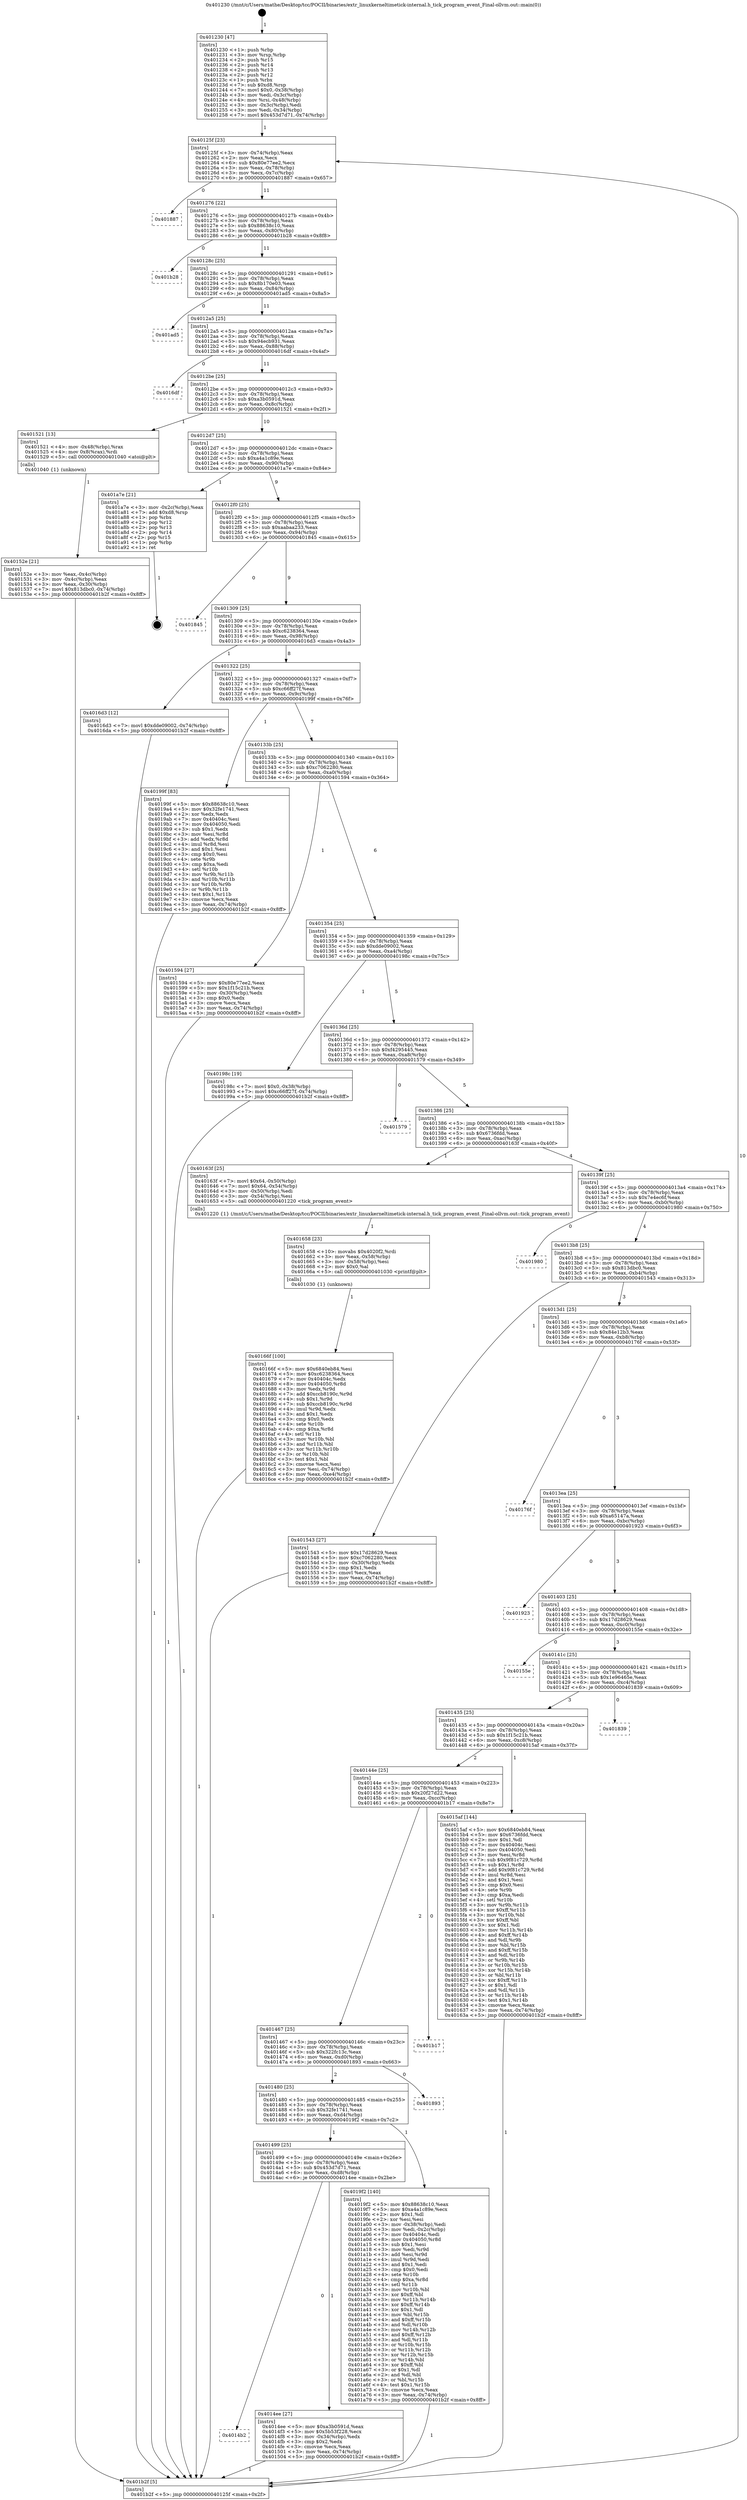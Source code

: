digraph "0x401230" {
  label = "0x401230 (/mnt/c/Users/mathe/Desktop/tcc/POCII/binaries/extr_linuxkerneltimetick-internal.h_tick_program_event_Final-ollvm.out::main(0))"
  labelloc = "t"
  node[shape=record]

  Entry [label="",width=0.3,height=0.3,shape=circle,fillcolor=black,style=filled]
  "0x40125f" [label="{
     0x40125f [23]\l
     | [instrs]\l
     &nbsp;&nbsp;0x40125f \<+3\>: mov -0x74(%rbp),%eax\l
     &nbsp;&nbsp;0x401262 \<+2\>: mov %eax,%ecx\l
     &nbsp;&nbsp;0x401264 \<+6\>: sub $0x80e77ee2,%ecx\l
     &nbsp;&nbsp;0x40126a \<+3\>: mov %eax,-0x78(%rbp)\l
     &nbsp;&nbsp;0x40126d \<+3\>: mov %ecx,-0x7c(%rbp)\l
     &nbsp;&nbsp;0x401270 \<+6\>: je 0000000000401887 \<main+0x657\>\l
  }"]
  "0x401887" [label="{
     0x401887\l
  }", style=dashed]
  "0x401276" [label="{
     0x401276 [22]\l
     | [instrs]\l
     &nbsp;&nbsp;0x401276 \<+5\>: jmp 000000000040127b \<main+0x4b\>\l
     &nbsp;&nbsp;0x40127b \<+3\>: mov -0x78(%rbp),%eax\l
     &nbsp;&nbsp;0x40127e \<+5\>: sub $0x88638c10,%eax\l
     &nbsp;&nbsp;0x401283 \<+3\>: mov %eax,-0x80(%rbp)\l
     &nbsp;&nbsp;0x401286 \<+6\>: je 0000000000401b28 \<main+0x8f8\>\l
  }"]
  Exit [label="",width=0.3,height=0.3,shape=circle,fillcolor=black,style=filled,peripheries=2]
  "0x401b28" [label="{
     0x401b28\l
  }", style=dashed]
  "0x40128c" [label="{
     0x40128c [25]\l
     | [instrs]\l
     &nbsp;&nbsp;0x40128c \<+5\>: jmp 0000000000401291 \<main+0x61\>\l
     &nbsp;&nbsp;0x401291 \<+3\>: mov -0x78(%rbp),%eax\l
     &nbsp;&nbsp;0x401294 \<+5\>: sub $0x8b170e03,%eax\l
     &nbsp;&nbsp;0x401299 \<+6\>: mov %eax,-0x84(%rbp)\l
     &nbsp;&nbsp;0x40129f \<+6\>: je 0000000000401ad5 \<main+0x8a5\>\l
  }"]
  "0x40166f" [label="{
     0x40166f [100]\l
     | [instrs]\l
     &nbsp;&nbsp;0x40166f \<+5\>: mov $0x6840eb84,%esi\l
     &nbsp;&nbsp;0x401674 \<+5\>: mov $0xc6238364,%ecx\l
     &nbsp;&nbsp;0x401679 \<+7\>: mov 0x40404c,%edx\l
     &nbsp;&nbsp;0x401680 \<+8\>: mov 0x404050,%r8d\l
     &nbsp;&nbsp;0x401688 \<+3\>: mov %edx,%r9d\l
     &nbsp;&nbsp;0x40168b \<+7\>: add $0xccb8190c,%r9d\l
     &nbsp;&nbsp;0x401692 \<+4\>: sub $0x1,%r9d\l
     &nbsp;&nbsp;0x401696 \<+7\>: sub $0xccb8190c,%r9d\l
     &nbsp;&nbsp;0x40169d \<+4\>: imul %r9d,%edx\l
     &nbsp;&nbsp;0x4016a1 \<+3\>: and $0x1,%edx\l
     &nbsp;&nbsp;0x4016a4 \<+3\>: cmp $0x0,%edx\l
     &nbsp;&nbsp;0x4016a7 \<+4\>: sete %r10b\l
     &nbsp;&nbsp;0x4016ab \<+4\>: cmp $0xa,%r8d\l
     &nbsp;&nbsp;0x4016af \<+4\>: setl %r11b\l
     &nbsp;&nbsp;0x4016b3 \<+3\>: mov %r10b,%bl\l
     &nbsp;&nbsp;0x4016b6 \<+3\>: and %r11b,%bl\l
     &nbsp;&nbsp;0x4016b9 \<+3\>: xor %r11b,%r10b\l
     &nbsp;&nbsp;0x4016bc \<+3\>: or %r10b,%bl\l
     &nbsp;&nbsp;0x4016bf \<+3\>: test $0x1,%bl\l
     &nbsp;&nbsp;0x4016c2 \<+3\>: cmovne %ecx,%esi\l
     &nbsp;&nbsp;0x4016c5 \<+3\>: mov %esi,-0x74(%rbp)\l
     &nbsp;&nbsp;0x4016c8 \<+6\>: mov %eax,-0xe4(%rbp)\l
     &nbsp;&nbsp;0x4016ce \<+5\>: jmp 0000000000401b2f \<main+0x8ff\>\l
  }"]
  "0x401ad5" [label="{
     0x401ad5\l
  }", style=dashed]
  "0x4012a5" [label="{
     0x4012a5 [25]\l
     | [instrs]\l
     &nbsp;&nbsp;0x4012a5 \<+5\>: jmp 00000000004012aa \<main+0x7a\>\l
     &nbsp;&nbsp;0x4012aa \<+3\>: mov -0x78(%rbp),%eax\l
     &nbsp;&nbsp;0x4012ad \<+5\>: sub $0x94ecb931,%eax\l
     &nbsp;&nbsp;0x4012b2 \<+6\>: mov %eax,-0x88(%rbp)\l
     &nbsp;&nbsp;0x4012b8 \<+6\>: je 00000000004016df \<main+0x4af\>\l
  }"]
  "0x401658" [label="{
     0x401658 [23]\l
     | [instrs]\l
     &nbsp;&nbsp;0x401658 \<+10\>: movabs $0x4020f2,%rdi\l
     &nbsp;&nbsp;0x401662 \<+3\>: mov %eax,-0x58(%rbp)\l
     &nbsp;&nbsp;0x401665 \<+3\>: mov -0x58(%rbp),%esi\l
     &nbsp;&nbsp;0x401668 \<+2\>: mov $0x0,%al\l
     &nbsp;&nbsp;0x40166a \<+5\>: call 0000000000401030 \<printf@plt\>\l
     | [calls]\l
     &nbsp;&nbsp;0x401030 \{1\} (unknown)\l
  }"]
  "0x4016df" [label="{
     0x4016df\l
  }", style=dashed]
  "0x4012be" [label="{
     0x4012be [25]\l
     | [instrs]\l
     &nbsp;&nbsp;0x4012be \<+5\>: jmp 00000000004012c3 \<main+0x93\>\l
     &nbsp;&nbsp;0x4012c3 \<+3\>: mov -0x78(%rbp),%eax\l
     &nbsp;&nbsp;0x4012c6 \<+5\>: sub $0xa3b0591d,%eax\l
     &nbsp;&nbsp;0x4012cb \<+6\>: mov %eax,-0x8c(%rbp)\l
     &nbsp;&nbsp;0x4012d1 \<+6\>: je 0000000000401521 \<main+0x2f1\>\l
  }"]
  "0x40152e" [label="{
     0x40152e [21]\l
     | [instrs]\l
     &nbsp;&nbsp;0x40152e \<+3\>: mov %eax,-0x4c(%rbp)\l
     &nbsp;&nbsp;0x401531 \<+3\>: mov -0x4c(%rbp),%eax\l
     &nbsp;&nbsp;0x401534 \<+3\>: mov %eax,-0x30(%rbp)\l
     &nbsp;&nbsp;0x401537 \<+7\>: movl $0x813dbc0,-0x74(%rbp)\l
     &nbsp;&nbsp;0x40153e \<+5\>: jmp 0000000000401b2f \<main+0x8ff\>\l
  }"]
  "0x401521" [label="{
     0x401521 [13]\l
     | [instrs]\l
     &nbsp;&nbsp;0x401521 \<+4\>: mov -0x48(%rbp),%rax\l
     &nbsp;&nbsp;0x401525 \<+4\>: mov 0x8(%rax),%rdi\l
     &nbsp;&nbsp;0x401529 \<+5\>: call 0000000000401040 \<atoi@plt\>\l
     | [calls]\l
     &nbsp;&nbsp;0x401040 \{1\} (unknown)\l
  }"]
  "0x4012d7" [label="{
     0x4012d7 [25]\l
     | [instrs]\l
     &nbsp;&nbsp;0x4012d7 \<+5\>: jmp 00000000004012dc \<main+0xac\>\l
     &nbsp;&nbsp;0x4012dc \<+3\>: mov -0x78(%rbp),%eax\l
     &nbsp;&nbsp;0x4012df \<+5\>: sub $0xa4a1c89e,%eax\l
     &nbsp;&nbsp;0x4012e4 \<+6\>: mov %eax,-0x90(%rbp)\l
     &nbsp;&nbsp;0x4012ea \<+6\>: je 0000000000401a7e \<main+0x84e\>\l
  }"]
  "0x401230" [label="{
     0x401230 [47]\l
     | [instrs]\l
     &nbsp;&nbsp;0x401230 \<+1\>: push %rbp\l
     &nbsp;&nbsp;0x401231 \<+3\>: mov %rsp,%rbp\l
     &nbsp;&nbsp;0x401234 \<+2\>: push %r15\l
     &nbsp;&nbsp;0x401236 \<+2\>: push %r14\l
     &nbsp;&nbsp;0x401238 \<+2\>: push %r13\l
     &nbsp;&nbsp;0x40123a \<+2\>: push %r12\l
     &nbsp;&nbsp;0x40123c \<+1\>: push %rbx\l
     &nbsp;&nbsp;0x40123d \<+7\>: sub $0xd8,%rsp\l
     &nbsp;&nbsp;0x401244 \<+7\>: movl $0x0,-0x38(%rbp)\l
     &nbsp;&nbsp;0x40124b \<+3\>: mov %edi,-0x3c(%rbp)\l
     &nbsp;&nbsp;0x40124e \<+4\>: mov %rsi,-0x48(%rbp)\l
     &nbsp;&nbsp;0x401252 \<+3\>: mov -0x3c(%rbp),%edi\l
     &nbsp;&nbsp;0x401255 \<+3\>: mov %edi,-0x34(%rbp)\l
     &nbsp;&nbsp;0x401258 \<+7\>: movl $0x453d7d71,-0x74(%rbp)\l
  }"]
  "0x401a7e" [label="{
     0x401a7e [21]\l
     | [instrs]\l
     &nbsp;&nbsp;0x401a7e \<+3\>: mov -0x2c(%rbp),%eax\l
     &nbsp;&nbsp;0x401a81 \<+7\>: add $0xd8,%rsp\l
     &nbsp;&nbsp;0x401a88 \<+1\>: pop %rbx\l
     &nbsp;&nbsp;0x401a89 \<+2\>: pop %r12\l
     &nbsp;&nbsp;0x401a8b \<+2\>: pop %r13\l
     &nbsp;&nbsp;0x401a8d \<+2\>: pop %r14\l
     &nbsp;&nbsp;0x401a8f \<+2\>: pop %r15\l
     &nbsp;&nbsp;0x401a91 \<+1\>: pop %rbp\l
     &nbsp;&nbsp;0x401a92 \<+1\>: ret\l
  }"]
  "0x4012f0" [label="{
     0x4012f0 [25]\l
     | [instrs]\l
     &nbsp;&nbsp;0x4012f0 \<+5\>: jmp 00000000004012f5 \<main+0xc5\>\l
     &nbsp;&nbsp;0x4012f5 \<+3\>: mov -0x78(%rbp),%eax\l
     &nbsp;&nbsp;0x4012f8 \<+5\>: sub $0xaabaa233,%eax\l
     &nbsp;&nbsp;0x4012fd \<+6\>: mov %eax,-0x94(%rbp)\l
     &nbsp;&nbsp;0x401303 \<+6\>: je 0000000000401845 \<main+0x615\>\l
  }"]
  "0x401b2f" [label="{
     0x401b2f [5]\l
     | [instrs]\l
     &nbsp;&nbsp;0x401b2f \<+5\>: jmp 000000000040125f \<main+0x2f\>\l
  }"]
  "0x401845" [label="{
     0x401845\l
  }", style=dashed]
  "0x401309" [label="{
     0x401309 [25]\l
     | [instrs]\l
     &nbsp;&nbsp;0x401309 \<+5\>: jmp 000000000040130e \<main+0xde\>\l
     &nbsp;&nbsp;0x40130e \<+3\>: mov -0x78(%rbp),%eax\l
     &nbsp;&nbsp;0x401311 \<+5\>: sub $0xc6238364,%eax\l
     &nbsp;&nbsp;0x401316 \<+6\>: mov %eax,-0x98(%rbp)\l
     &nbsp;&nbsp;0x40131c \<+6\>: je 00000000004016d3 \<main+0x4a3\>\l
  }"]
  "0x4014b2" [label="{
     0x4014b2\l
  }", style=dashed]
  "0x4016d3" [label="{
     0x4016d3 [12]\l
     | [instrs]\l
     &nbsp;&nbsp;0x4016d3 \<+7\>: movl $0xdde09002,-0x74(%rbp)\l
     &nbsp;&nbsp;0x4016da \<+5\>: jmp 0000000000401b2f \<main+0x8ff\>\l
  }"]
  "0x401322" [label="{
     0x401322 [25]\l
     | [instrs]\l
     &nbsp;&nbsp;0x401322 \<+5\>: jmp 0000000000401327 \<main+0xf7\>\l
     &nbsp;&nbsp;0x401327 \<+3\>: mov -0x78(%rbp),%eax\l
     &nbsp;&nbsp;0x40132a \<+5\>: sub $0xc66ff27f,%eax\l
     &nbsp;&nbsp;0x40132f \<+6\>: mov %eax,-0x9c(%rbp)\l
     &nbsp;&nbsp;0x401335 \<+6\>: je 000000000040199f \<main+0x76f\>\l
  }"]
  "0x4014ee" [label="{
     0x4014ee [27]\l
     | [instrs]\l
     &nbsp;&nbsp;0x4014ee \<+5\>: mov $0xa3b0591d,%eax\l
     &nbsp;&nbsp;0x4014f3 \<+5\>: mov $0x5b53f228,%ecx\l
     &nbsp;&nbsp;0x4014f8 \<+3\>: mov -0x34(%rbp),%edx\l
     &nbsp;&nbsp;0x4014fb \<+3\>: cmp $0x2,%edx\l
     &nbsp;&nbsp;0x4014fe \<+3\>: cmovne %ecx,%eax\l
     &nbsp;&nbsp;0x401501 \<+3\>: mov %eax,-0x74(%rbp)\l
     &nbsp;&nbsp;0x401504 \<+5\>: jmp 0000000000401b2f \<main+0x8ff\>\l
  }"]
  "0x40199f" [label="{
     0x40199f [83]\l
     | [instrs]\l
     &nbsp;&nbsp;0x40199f \<+5\>: mov $0x88638c10,%eax\l
     &nbsp;&nbsp;0x4019a4 \<+5\>: mov $0x32fe1741,%ecx\l
     &nbsp;&nbsp;0x4019a9 \<+2\>: xor %edx,%edx\l
     &nbsp;&nbsp;0x4019ab \<+7\>: mov 0x40404c,%esi\l
     &nbsp;&nbsp;0x4019b2 \<+7\>: mov 0x404050,%edi\l
     &nbsp;&nbsp;0x4019b9 \<+3\>: sub $0x1,%edx\l
     &nbsp;&nbsp;0x4019bc \<+3\>: mov %esi,%r8d\l
     &nbsp;&nbsp;0x4019bf \<+3\>: add %edx,%r8d\l
     &nbsp;&nbsp;0x4019c2 \<+4\>: imul %r8d,%esi\l
     &nbsp;&nbsp;0x4019c6 \<+3\>: and $0x1,%esi\l
     &nbsp;&nbsp;0x4019c9 \<+3\>: cmp $0x0,%esi\l
     &nbsp;&nbsp;0x4019cc \<+4\>: sete %r9b\l
     &nbsp;&nbsp;0x4019d0 \<+3\>: cmp $0xa,%edi\l
     &nbsp;&nbsp;0x4019d3 \<+4\>: setl %r10b\l
     &nbsp;&nbsp;0x4019d7 \<+3\>: mov %r9b,%r11b\l
     &nbsp;&nbsp;0x4019da \<+3\>: and %r10b,%r11b\l
     &nbsp;&nbsp;0x4019dd \<+3\>: xor %r10b,%r9b\l
     &nbsp;&nbsp;0x4019e0 \<+3\>: or %r9b,%r11b\l
     &nbsp;&nbsp;0x4019e3 \<+4\>: test $0x1,%r11b\l
     &nbsp;&nbsp;0x4019e7 \<+3\>: cmovne %ecx,%eax\l
     &nbsp;&nbsp;0x4019ea \<+3\>: mov %eax,-0x74(%rbp)\l
     &nbsp;&nbsp;0x4019ed \<+5\>: jmp 0000000000401b2f \<main+0x8ff\>\l
  }"]
  "0x40133b" [label="{
     0x40133b [25]\l
     | [instrs]\l
     &nbsp;&nbsp;0x40133b \<+5\>: jmp 0000000000401340 \<main+0x110\>\l
     &nbsp;&nbsp;0x401340 \<+3\>: mov -0x78(%rbp),%eax\l
     &nbsp;&nbsp;0x401343 \<+5\>: sub $0xc7062280,%eax\l
     &nbsp;&nbsp;0x401348 \<+6\>: mov %eax,-0xa0(%rbp)\l
     &nbsp;&nbsp;0x40134e \<+6\>: je 0000000000401594 \<main+0x364\>\l
  }"]
  "0x401499" [label="{
     0x401499 [25]\l
     | [instrs]\l
     &nbsp;&nbsp;0x401499 \<+5\>: jmp 000000000040149e \<main+0x26e\>\l
     &nbsp;&nbsp;0x40149e \<+3\>: mov -0x78(%rbp),%eax\l
     &nbsp;&nbsp;0x4014a1 \<+5\>: sub $0x453d7d71,%eax\l
     &nbsp;&nbsp;0x4014a6 \<+6\>: mov %eax,-0xd8(%rbp)\l
     &nbsp;&nbsp;0x4014ac \<+6\>: je 00000000004014ee \<main+0x2be\>\l
  }"]
  "0x401594" [label="{
     0x401594 [27]\l
     | [instrs]\l
     &nbsp;&nbsp;0x401594 \<+5\>: mov $0x80e77ee2,%eax\l
     &nbsp;&nbsp;0x401599 \<+5\>: mov $0x1f15c21b,%ecx\l
     &nbsp;&nbsp;0x40159e \<+3\>: mov -0x30(%rbp),%edx\l
     &nbsp;&nbsp;0x4015a1 \<+3\>: cmp $0x0,%edx\l
     &nbsp;&nbsp;0x4015a4 \<+3\>: cmove %ecx,%eax\l
     &nbsp;&nbsp;0x4015a7 \<+3\>: mov %eax,-0x74(%rbp)\l
     &nbsp;&nbsp;0x4015aa \<+5\>: jmp 0000000000401b2f \<main+0x8ff\>\l
  }"]
  "0x401354" [label="{
     0x401354 [25]\l
     | [instrs]\l
     &nbsp;&nbsp;0x401354 \<+5\>: jmp 0000000000401359 \<main+0x129\>\l
     &nbsp;&nbsp;0x401359 \<+3\>: mov -0x78(%rbp),%eax\l
     &nbsp;&nbsp;0x40135c \<+5\>: sub $0xdde09002,%eax\l
     &nbsp;&nbsp;0x401361 \<+6\>: mov %eax,-0xa4(%rbp)\l
     &nbsp;&nbsp;0x401367 \<+6\>: je 000000000040198c \<main+0x75c\>\l
  }"]
  "0x4019f2" [label="{
     0x4019f2 [140]\l
     | [instrs]\l
     &nbsp;&nbsp;0x4019f2 \<+5\>: mov $0x88638c10,%eax\l
     &nbsp;&nbsp;0x4019f7 \<+5\>: mov $0xa4a1c89e,%ecx\l
     &nbsp;&nbsp;0x4019fc \<+2\>: mov $0x1,%dl\l
     &nbsp;&nbsp;0x4019fe \<+2\>: xor %esi,%esi\l
     &nbsp;&nbsp;0x401a00 \<+3\>: mov -0x38(%rbp),%edi\l
     &nbsp;&nbsp;0x401a03 \<+3\>: mov %edi,-0x2c(%rbp)\l
     &nbsp;&nbsp;0x401a06 \<+7\>: mov 0x40404c,%edi\l
     &nbsp;&nbsp;0x401a0d \<+8\>: mov 0x404050,%r8d\l
     &nbsp;&nbsp;0x401a15 \<+3\>: sub $0x1,%esi\l
     &nbsp;&nbsp;0x401a18 \<+3\>: mov %edi,%r9d\l
     &nbsp;&nbsp;0x401a1b \<+3\>: add %esi,%r9d\l
     &nbsp;&nbsp;0x401a1e \<+4\>: imul %r9d,%edi\l
     &nbsp;&nbsp;0x401a22 \<+3\>: and $0x1,%edi\l
     &nbsp;&nbsp;0x401a25 \<+3\>: cmp $0x0,%edi\l
     &nbsp;&nbsp;0x401a28 \<+4\>: sete %r10b\l
     &nbsp;&nbsp;0x401a2c \<+4\>: cmp $0xa,%r8d\l
     &nbsp;&nbsp;0x401a30 \<+4\>: setl %r11b\l
     &nbsp;&nbsp;0x401a34 \<+3\>: mov %r10b,%bl\l
     &nbsp;&nbsp;0x401a37 \<+3\>: xor $0xff,%bl\l
     &nbsp;&nbsp;0x401a3a \<+3\>: mov %r11b,%r14b\l
     &nbsp;&nbsp;0x401a3d \<+4\>: xor $0xff,%r14b\l
     &nbsp;&nbsp;0x401a41 \<+3\>: xor $0x1,%dl\l
     &nbsp;&nbsp;0x401a44 \<+3\>: mov %bl,%r15b\l
     &nbsp;&nbsp;0x401a47 \<+4\>: and $0xff,%r15b\l
     &nbsp;&nbsp;0x401a4b \<+3\>: and %dl,%r10b\l
     &nbsp;&nbsp;0x401a4e \<+3\>: mov %r14b,%r12b\l
     &nbsp;&nbsp;0x401a51 \<+4\>: and $0xff,%r12b\l
     &nbsp;&nbsp;0x401a55 \<+3\>: and %dl,%r11b\l
     &nbsp;&nbsp;0x401a58 \<+3\>: or %r10b,%r15b\l
     &nbsp;&nbsp;0x401a5b \<+3\>: or %r11b,%r12b\l
     &nbsp;&nbsp;0x401a5e \<+3\>: xor %r12b,%r15b\l
     &nbsp;&nbsp;0x401a61 \<+3\>: or %r14b,%bl\l
     &nbsp;&nbsp;0x401a64 \<+3\>: xor $0xff,%bl\l
     &nbsp;&nbsp;0x401a67 \<+3\>: or $0x1,%dl\l
     &nbsp;&nbsp;0x401a6a \<+2\>: and %dl,%bl\l
     &nbsp;&nbsp;0x401a6c \<+3\>: or %bl,%r15b\l
     &nbsp;&nbsp;0x401a6f \<+4\>: test $0x1,%r15b\l
     &nbsp;&nbsp;0x401a73 \<+3\>: cmovne %ecx,%eax\l
     &nbsp;&nbsp;0x401a76 \<+3\>: mov %eax,-0x74(%rbp)\l
     &nbsp;&nbsp;0x401a79 \<+5\>: jmp 0000000000401b2f \<main+0x8ff\>\l
  }"]
  "0x40198c" [label="{
     0x40198c [19]\l
     | [instrs]\l
     &nbsp;&nbsp;0x40198c \<+7\>: movl $0x0,-0x38(%rbp)\l
     &nbsp;&nbsp;0x401993 \<+7\>: movl $0xc66ff27f,-0x74(%rbp)\l
     &nbsp;&nbsp;0x40199a \<+5\>: jmp 0000000000401b2f \<main+0x8ff\>\l
  }"]
  "0x40136d" [label="{
     0x40136d [25]\l
     | [instrs]\l
     &nbsp;&nbsp;0x40136d \<+5\>: jmp 0000000000401372 \<main+0x142\>\l
     &nbsp;&nbsp;0x401372 \<+3\>: mov -0x78(%rbp),%eax\l
     &nbsp;&nbsp;0x401375 \<+5\>: sub $0xf4295445,%eax\l
     &nbsp;&nbsp;0x40137a \<+6\>: mov %eax,-0xa8(%rbp)\l
     &nbsp;&nbsp;0x401380 \<+6\>: je 0000000000401579 \<main+0x349\>\l
  }"]
  "0x401480" [label="{
     0x401480 [25]\l
     | [instrs]\l
     &nbsp;&nbsp;0x401480 \<+5\>: jmp 0000000000401485 \<main+0x255\>\l
     &nbsp;&nbsp;0x401485 \<+3\>: mov -0x78(%rbp),%eax\l
     &nbsp;&nbsp;0x401488 \<+5\>: sub $0x32fe1741,%eax\l
     &nbsp;&nbsp;0x40148d \<+6\>: mov %eax,-0xd4(%rbp)\l
     &nbsp;&nbsp;0x401493 \<+6\>: je 00000000004019f2 \<main+0x7c2\>\l
  }"]
  "0x401579" [label="{
     0x401579\l
  }", style=dashed]
  "0x401386" [label="{
     0x401386 [25]\l
     | [instrs]\l
     &nbsp;&nbsp;0x401386 \<+5\>: jmp 000000000040138b \<main+0x15b\>\l
     &nbsp;&nbsp;0x40138b \<+3\>: mov -0x78(%rbp),%eax\l
     &nbsp;&nbsp;0x40138e \<+5\>: sub $0x6736fdd,%eax\l
     &nbsp;&nbsp;0x401393 \<+6\>: mov %eax,-0xac(%rbp)\l
     &nbsp;&nbsp;0x401399 \<+6\>: je 000000000040163f \<main+0x40f\>\l
  }"]
  "0x401893" [label="{
     0x401893\l
  }", style=dashed]
  "0x40163f" [label="{
     0x40163f [25]\l
     | [instrs]\l
     &nbsp;&nbsp;0x40163f \<+7\>: movl $0x64,-0x50(%rbp)\l
     &nbsp;&nbsp;0x401646 \<+7\>: movl $0x64,-0x54(%rbp)\l
     &nbsp;&nbsp;0x40164d \<+3\>: mov -0x50(%rbp),%edi\l
     &nbsp;&nbsp;0x401650 \<+3\>: mov -0x54(%rbp),%esi\l
     &nbsp;&nbsp;0x401653 \<+5\>: call 0000000000401220 \<tick_program_event\>\l
     | [calls]\l
     &nbsp;&nbsp;0x401220 \{1\} (/mnt/c/Users/mathe/Desktop/tcc/POCII/binaries/extr_linuxkerneltimetick-internal.h_tick_program_event_Final-ollvm.out::tick_program_event)\l
  }"]
  "0x40139f" [label="{
     0x40139f [25]\l
     | [instrs]\l
     &nbsp;&nbsp;0x40139f \<+5\>: jmp 00000000004013a4 \<main+0x174\>\l
     &nbsp;&nbsp;0x4013a4 \<+3\>: mov -0x78(%rbp),%eax\l
     &nbsp;&nbsp;0x4013a7 \<+5\>: sub $0x7e4ec6f,%eax\l
     &nbsp;&nbsp;0x4013ac \<+6\>: mov %eax,-0xb0(%rbp)\l
     &nbsp;&nbsp;0x4013b2 \<+6\>: je 0000000000401980 \<main+0x750\>\l
  }"]
  "0x401467" [label="{
     0x401467 [25]\l
     | [instrs]\l
     &nbsp;&nbsp;0x401467 \<+5\>: jmp 000000000040146c \<main+0x23c\>\l
     &nbsp;&nbsp;0x40146c \<+3\>: mov -0x78(%rbp),%eax\l
     &nbsp;&nbsp;0x40146f \<+5\>: sub $0x322fc13c,%eax\l
     &nbsp;&nbsp;0x401474 \<+6\>: mov %eax,-0xd0(%rbp)\l
     &nbsp;&nbsp;0x40147a \<+6\>: je 0000000000401893 \<main+0x663\>\l
  }"]
  "0x401980" [label="{
     0x401980\l
  }", style=dashed]
  "0x4013b8" [label="{
     0x4013b8 [25]\l
     | [instrs]\l
     &nbsp;&nbsp;0x4013b8 \<+5\>: jmp 00000000004013bd \<main+0x18d\>\l
     &nbsp;&nbsp;0x4013bd \<+3\>: mov -0x78(%rbp),%eax\l
     &nbsp;&nbsp;0x4013c0 \<+5\>: sub $0x813dbc0,%eax\l
     &nbsp;&nbsp;0x4013c5 \<+6\>: mov %eax,-0xb4(%rbp)\l
     &nbsp;&nbsp;0x4013cb \<+6\>: je 0000000000401543 \<main+0x313\>\l
  }"]
  "0x401b17" [label="{
     0x401b17\l
  }", style=dashed]
  "0x401543" [label="{
     0x401543 [27]\l
     | [instrs]\l
     &nbsp;&nbsp;0x401543 \<+5\>: mov $0x17d28629,%eax\l
     &nbsp;&nbsp;0x401548 \<+5\>: mov $0xc7062280,%ecx\l
     &nbsp;&nbsp;0x40154d \<+3\>: mov -0x30(%rbp),%edx\l
     &nbsp;&nbsp;0x401550 \<+3\>: cmp $0x1,%edx\l
     &nbsp;&nbsp;0x401553 \<+3\>: cmovl %ecx,%eax\l
     &nbsp;&nbsp;0x401556 \<+3\>: mov %eax,-0x74(%rbp)\l
     &nbsp;&nbsp;0x401559 \<+5\>: jmp 0000000000401b2f \<main+0x8ff\>\l
  }"]
  "0x4013d1" [label="{
     0x4013d1 [25]\l
     | [instrs]\l
     &nbsp;&nbsp;0x4013d1 \<+5\>: jmp 00000000004013d6 \<main+0x1a6\>\l
     &nbsp;&nbsp;0x4013d6 \<+3\>: mov -0x78(%rbp),%eax\l
     &nbsp;&nbsp;0x4013d9 \<+5\>: sub $0x84e12b3,%eax\l
     &nbsp;&nbsp;0x4013de \<+6\>: mov %eax,-0xb8(%rbp)\l
     &nbsp;&nbsp;0x4013e4 \<+6\>: je 000000000040176f \<main+0x53f\>\l
  }"]
  "0x40144e" [label="{
     0x40144e [25]\l
     | [instrs]\l
     &nbsp;&nbsp;0x40144e \<+5\>: jmp 0000000000401453 \<main+0x223\>\l
     &nbsp;&nbsp;0x401453 \<+3\>: mov -0x78(%rbp),%eax\l
     &nbsp;&nbsp;0x401456 \<+5\>: sub $0x20f27d22,%eax\l
     &nbsp;&nbsp;0x40145b \<+6\>: mov %eax,-0xcc(%rbp)\l
     &nbsp;&nbsp;0x401461 \<+6\>: je 0000000000401b17 \<main+0x8e7\>\l
  }"]
  "0x40176f" [label="{
     0x40176f\l
  }", style=dashed]
  "0x4013ea" [label="{
     0x4013ea [25]\l
     | [instrs]\l
     &nbsp;&nbsp;0x4013ea \<+5\>: jmp 00000000004013ef \<main+0x1bf\>\l
     &nbsp;&nbsp;0x4013ef \<+3\>: mov -0x78(%rbp),%eax\l
     &nbsp;&nbsp;0x4013f2 \<+5\>: sub $0xa65147a,%eax\l
     &nbsp;&nbsp;0x4013f7 \<+6\>: mov %eax,-0xbc(%rbp)\l
     &nbsp;&nbsp;0x4013fd \<+6\>: je 0000000000401923 \<main+0x6f3\>\l
  }"]
  "0x4015af" [label="{
     0x4015af [144]\l
     | [instrs]\l
     &nbsp;&nbsp;0x4015af \<+5\>: mov $0x6840eb84,%eax\l
     &nbsp;&nbsp;0x4015b4 \<+5\>: mov $0x6736fdd,%ecx\l
     &nbsp;&nbsp;0x4015b9 \<+2\>: mov $0x1,%dl\l
     &nbsp;&nbsp;0x4015bb \<+7\>: mov 0x40404c,%esi\l
     &nbsp;&nbsp;0x4015c2 \<+7\>: mov 0x404050,%edi\l
     &nbsp;&nbsp;0x4015c9 \<+3\>: mov %esi,%r8d\l
     &nbsp;&nbsp;0x4015cc \<+7\>: sub $0x9f81c729,%r8d\l
     &nbsp;&nbsp;0x4015d3 \<+4\>: sub $0x1,%r8d\l
     &nbsp;&nbsp;0x4015d7 \<+7\>: add $0x9f81c729,%r8d\l
     &nbsp;&nbsp;0x4015de \<+4\>: imul %r8d,%esi\l
     &nbsp;&nbsp;0x4015e2 \<+3\>: and $0x1,%esi\l
     &nbsp;&nbsp;0x4015e5 \<+3\>: cmp $0x0,%esi\l
     &nbsp;&nbsp;0x4015e8 \<+4\>: sete %r9b\l
     &nbsp;&nbsp;0x4015ec \<+3\>: cmp $0xa,%edi\l
     &nbsp;&nbsp;0x4015ef \<+4\>: setl %r10b\l
     &nbsp;&nbsp;0x4015f3 \<+3\>: mov %r9b,%r11b\l
     &nbsp;&nbsp;0x4015f6 \<+4\>: xor $0xff,%r11b\l
     &nbsp;&nbsp;0x4015fa \<+3\>: mov %r10b,%bl\l
     &nbsp;&nbsp;0x4015fd \<+3\>: xor $0xff,%bl\l
     &nbsp;&nbsp;0x401600 \<+3\>: xor $0x1,%dl\l
     &nbsp;&nbsp;0x401603 \<+3\>: mov %r11b,%r14b\l
     &nbsp;&nbsp;0x401606 \<+4\>: and $0xff,%r14b\l
     &nbsp;&nbsp;0x40160a \<+3\>: and %dl,%r9b\l
     &nbsp;&nbsp;0x40160d \<+3\>: mov %bl,%r15b\l
     &nbsp;&nbsp;0x401610 \<+4\>: and $0xff,%r15b\l
     &nbsp;&nbsp;0x401614 \<+3\>: and %dl,%r10b\l
     &nbsp;&nbsp;0x401617 \<+3\>: or %r9b,%r14b\l
     &nbsp;&nbsp;0x40161a \<+3\>: or %r10b,%r15b\l
     &nbsp;&nbsp;0x40161d \<+3\>: xor %r15b,%r14b\l
     &nbsp;&nbsp;0x401620 \<+3\>: or %bl,%r11b\l
     &nbsp;&nbsp;0x401623 \<+4\>: xor $0xff,%r11b\l
     &nbsp;&nbsp;0x401627 \<+3\>: or $0x1,%dl\l
     &nbsp;&nbsp;0x40162a \<+3\>: and %dl,%r11b\l
     &nbsp;&nbsp;0x40162d \<+3\>: or %r11b,%r14b\l
     &nbsp;&nbsp;0x401630 \<+4\>: test $0x1,%r14b\l
     &nbsp;&nbsp;0x401634 \<+3\>: cmovne %ecx,%eax\l
     &nbsp;&nbsp;0x401637 \<+3\>: mov %eax,-0x74(%rbp)\l
     &nbsp;&nbsp;0x40163a \<+5\>: jmp 0000000000401b2f \<main+0x8ff\>\l
  }"]
  "0x401923" [label="{
     0x401923\l
  }", style=dashed]
  "0x401403" [label="{
     0x401403 [25]\l
     | [instrs]\l
     &nbsp;&nbsp;0x401403 \<+5\>: jmp 0000000000401408 \<main+0x1d8\>\l
     &nbsp;&nbsp;0x401408 \<+3\>: mov -0x78(%rbp),%eax\l
     &nbsp;&nbsp;0x40140b \<+5\>: sub $0x17d28629,%eax\l
     &nbsp;&nbsp;0x401410 \<+6\>: mov %eax,-0xc0(%rbp)\l
     &nbsp;&nbsp;0x401416 \<+6\>: je 000000000040155e \<main+0x32e\>\l
  }"]
  "0x401435" [label="{
     0x401435 [25]\l
     | [instrs]\l
     &nbsp;&nbsp;0x401435 \<+5\>: jmp 000000000040143a \<main+0x20a\>\l
     &nbsp;&nbsp;0x40143a \<+3\>: mov -0x78(%rbp),%eax\l
     &nbsp;&nbsp;0x40143d \<+5\>: sub $0x1f15c21b,%eax\l
     &nbsp;&nbsp;0x401442 \<+6\>: mov %eax,-0xc8(%rbp)\l
     &nbsp;&nbsp;0x401448 \<+6\>: je 00000000004015af \<main+0x37f\>\l
  }"]
  "0x40155e" [label="{
     0x40155e\l
  }", style=dashed]
  "0x40141c" [label="{
     0x40141c [25]\l
     | [instrs]\l
     &nbsp;&nbsp;0x40141c \<+5\>: jmp 0000000000401421 \<main+0x1f1\>\l
     &nbsp;&nbsp;0x401421 \<+3\>: mov -0x78(%rbp),%eax\l
     &nbsp;&nbsp;0x401424 \<+5\>: sub $0x1e96465e,%eax\l
     &nbsp;&nbsp;0x401429 \<+6\>: mov %eax,-0xc4(%rbp)\l
     &nbsp;&nbsp;0x40142f \<+6\>: je 0000000000401839 \<main+0x609\>\l
  }"]
  "0x401839" [label="{
     0x401839\l
  }", style=dashed]
  Entry -> "0x401230" [label=" 1"]
  "0x40125f" -> "0x401887" [label=" 0"]
  "0x40125f" -> "0x401276" [label=" 11"]
  "0x401a7e" -> Exit [label=" 1"]
  "0x401276" -> "0x401b28" [label=" 0"]
  "0x401276" -> "0x40128c" [label=" 11"]
  "0x4019f2" -> "0x401b2f" [label=" 1"]
  "0x40128c" -> "0x401ad5" [label=" 0"]
  "0x40128c" -> "0x4012a5" [label=" 11"]
  "0x40199f" -> "0x401b2f" [label=" 1"]
  "0x4012a5" -> "0x4016df" [label=" 0"]
  "0x4012a5" -> "0x4012be" [label=" 11"]
  "0x40198c" -> "0x401b2f" [label=" 1"]
  "0x4012be" -> "0x401521" [label=" 1"]
  "0x4012be" -> "0x4012d7" [label=" 10"]
  "0x4016d3" -> "0x401b2f" [label=" 1"]
  "0x4012d7" -> "0x401a7e" [label=" 1"]
  "0x4012d7" -> "0x4012f0" [label=" 9"]
  "0x40166f" -> "0x401b2f" [label=" 1"]
  "0x4012f0" -> "0x401845" [label=" 0"]
  "0x4012f0" -> "0x401309" [label=" 9"]
  "0x401658" -> "0x40166f" [label=" 1"]
  "0x401309" -> "0x4016d3" [label=" 1"]
  "0x401309" -> "0x401322" [label=" 8"]
  "0x40163f" -> "0x401658" [label=" 1"]
  "0x401322" -> "0x40199f" [label=" 1"]
  "0x401322" -> "0x40133b" [label=" 7"]
  "0x4015af" -> "0x401b2f" [label=" 1"]
  "0x40133b" -> "0x401594" [label=" 1"]
  "0x40133b" -> "0x401354" [label=" 6"]
  "0x401543" -> "0x401b2f" [label=" 1"]
  "0x401354" -> "0x40198c" [label=" 1"]
  "0x401354" -> "0x40136d" [label=" 5"]
  "0x40152e" -> "0x401b2f" [label=" 1"]
  "0x40136d" -> "0x401579" [label=" 0"]
  "0x40136d" -> "0x401386" [label=" 5"]
  "0x401b2f" -> "0x40125f" [label=" 10"]
  "0x401386" -> "0x40163f" [label=" 1"]
  "0x401386" -> "0x40139f" [label=" 4"]
  "0x401230" -> "0x40125f" [label=" 1"]
  "0x40139f" -> "0x401980" [label=" 0"]
  "0x40139f" -> "0x4013b8" [label=" 4"]
  "0x401499" -> "0x4014b2" [label=" 0"]
  "0x4013b8" -> "0x401543" [label=" 1"]
  "0x4013b8" -> "0x4013d1" [label=" 3"]
  "0x401499" -> "0x4014ee" [label=" 1"]
  "0x4013d1" -> "0x40176f" [label=" 0"]
  "0x4013d1" -> "0x4013ea" [label=" 3"]
  "0x401480" -> "0x401499" [label=" 1"]
  "0x4013ea" -> "0x401923" [label=" 0"]
  "0x4013ea" -> "0x401403" [label=" 3"]
  "0x401480" -> "0x4019f2" [label=" 1"]
  "0x401403" -> "0x40155e" [label=" 0"]
  "0x401403" -> "0x40141c" [label=" 3"]
  "0x401467" -> "0x401480" [label=" 2"]
  "0x40141c" -> "0x401839" [label=" 0"]
  "0x40141c" -> "0x401435" [label=" 3"]
  "0x401521" -> "0x40152e" [label=" 1"]
  "0x401435" -> "0x4015af" [label=" 1"]
  "0x401435" -> "0x40144e" [label=" 2"]
  "0x401594" -> "0x401b2f" [label=" 1"]
  "0x40144e" -> "0x401b17" [label=" 0"]
  "0x40144e" -> "0x401467" [label=" 2"]
  "0x4014ee" -> "0x401b2f" [label=" 1"]
  "0x401467" -> "0x401893" [label=" 0"]
}

